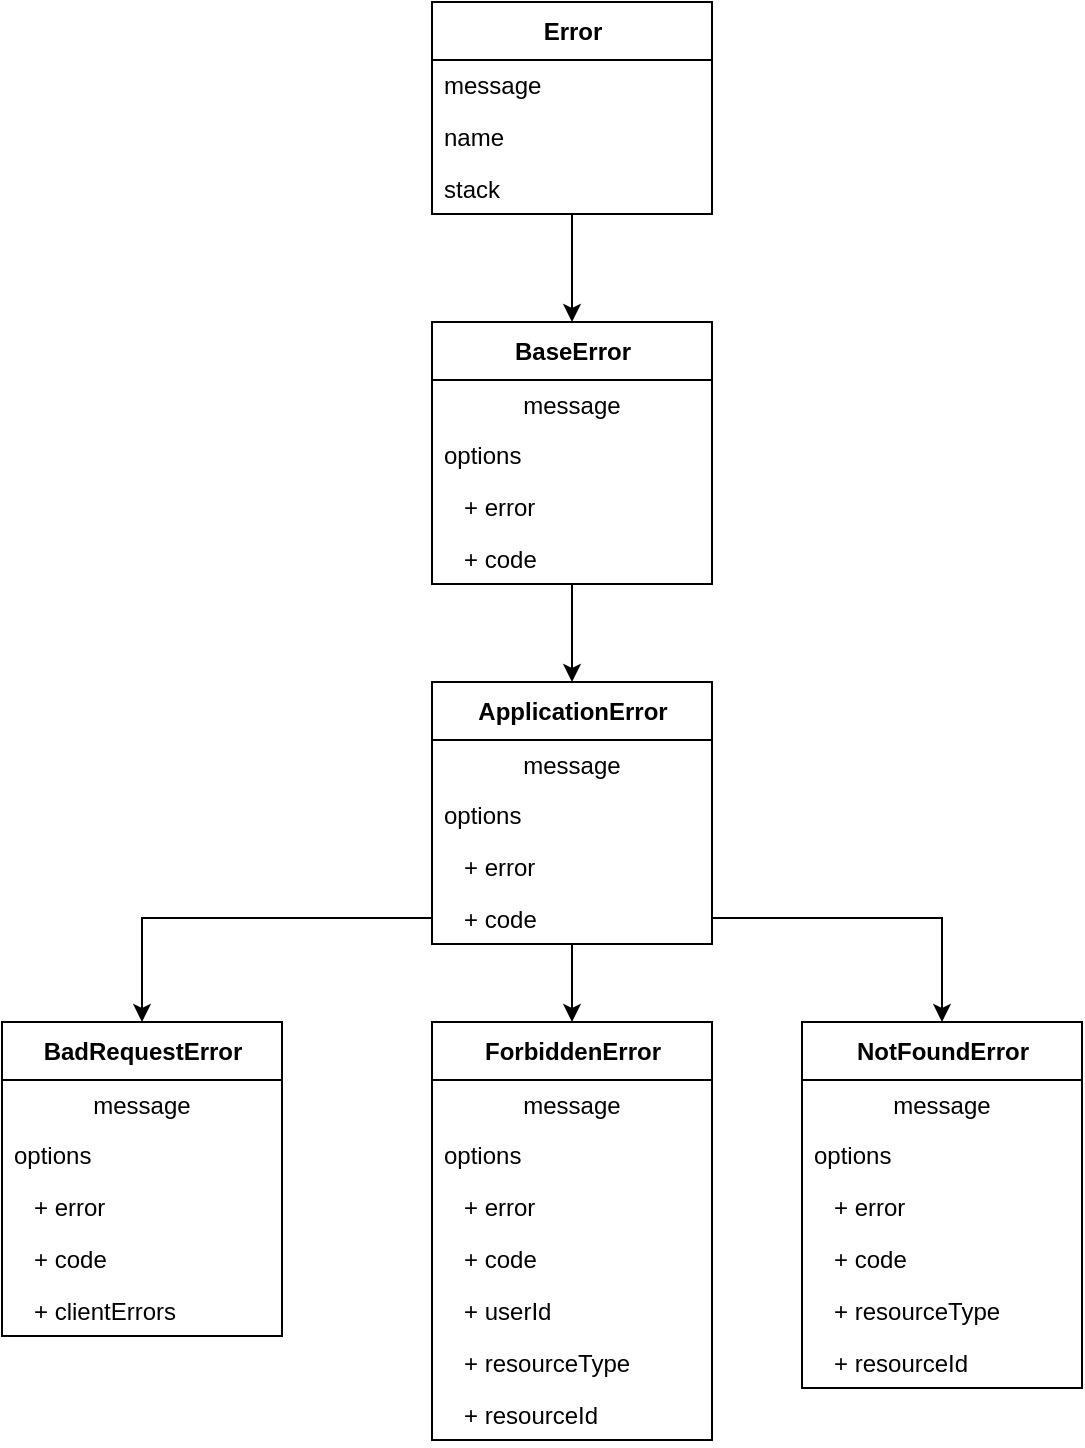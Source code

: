 <mxfile version="15.1.3" type="device"><diagram id="Ps0_6ylPHPUxJy3gyq8r" name="Page-1"><mxGraphModel dx="1106" dy="841" grid="1" gridSize="10" guides="1" tooltips="1" connect="1" arrows="1" fold="1" page="1" pageScale="1" pageWidth="850" pageHeight="1100" math="0" shadow="0"><root><mxCell id="0"/><mxCell id="1" parent="0"/><mxCell id="CUh8TYaTHbbMUkMpdDZa-21" style="edgeStyle=orthogonalEdgeStyle;rounded=0;orthogonalLoop=1;jettySize=auto;html=1;entryX=0.5;entryY=0;entryDx=0;entryDy=0;" edge="1" parent="1" source="CUh8TYaTHbbMUkMpdDZa-1" target="CUh8TYaTHbbMUkMpdDZa-16"><mxGeometry relative="1" as="geometry"/></mxCell><mxCell id="CUh8TYaTHbbMUkMpdDZa-1" value="BaseError" style="swimlane;fontStyle=1;align=center;verticalAlign=middle;childLayout=stackLayout;horizontal=1;startSize=29;horizontalStack=0;resizeParent=1;resizeParentMax=0;resizeLast=0;collapsible=0;marginBottom=0;html=1;" vertex="1" parent="1"><mxGeometry x="355" y="210" width="140" height="131" as="geometry"/></mxCell><mxCell id="CUh8TYaTHbbMUkMpdDZa-2" value="message" style="text;html=1;strokeColor=none;fillColor=none;align=center;verticalAlign=middle;spacingLeft=4;spacingRight=4;overflow=hidden;rotatable=0;points=[[0,0.5],[1,0.5]];portConstraint=eastwest;" vertex="1" parent="CUh8TYaTHbbMUkMpdDZa-1"><mxGeometry y="29" width="140" height="25" as="geometry"/></mxCell><mxCell id="CUh8TYaTHbbMUkMpdDZa-3" value="options" style="text;html=1;strokeColor=none;fillColor=none;align=left;verticalAlign=middle;spacingLeft=4;spacingRight=4;overflow=hidden;rotatable=0;points=[[0,0.5],[1,0.5]];portConstraint=eastwest;" vertex="1" parent="CUh8TYaTHbbMUkMpdDZa-1"><mxGeometry y="54" width="140" height="25" as="geometry"/></mxCell><mxCell id="CUh8TYaTHbbMUkMpdDZa-15" value="   + error" style="text;strokeColor=none;fillColor=none;align=left;verticalAlign=top;spacingLeft=4;spacingRight=4;overflow=hidden;rotatable=0;points=[[0,0.5],[1,0.5]];portConstraint=eastwest;" vertex="1" parent="CUh8TYaTHbbMUkMpdDZa-1"><mxGeometry y="79" width="140" height="26" as="geometry"/></mxCell><mxCell id="CUh8TYaTHbbMUkMpdDZa-14" value="   + code" style="text;strokeColor=none;fillColor=none;align=left;verticalAlign=top;spacingLeft=4;spacingRight=4;overflow=hidden;rotatable=0;points=[[0,0.5],[1,0.5]];portConstraint=eastwest;" vertex="1" parent="CUh8TYaTHbbMUkMpdDZa-1"><mxGeometry y="105" width="140" height="26" as="geometry"/></mxCell><mxCell id="CUh8TYaTHbbMUkMpdDZa-10" style="edgeStyle=orthogonalEdgeStyle;rounded=0;orthogonalLoop=1;jettySize=auto;html=1;entryX=0.5;entryY=0;entryDx=0;entryDy=0;" edge="1" parent="1" source="CUh8TYaTHbbMUkMpdDZa-4" target="CUh8TYaTHbbMUkMpdDZa-1"><mxGeometry relative="1" as="geometry"/></mxCell><mxCell id="CUh8TYaTHbbMUkMpdDZa-4" value="Error" style="swimlane;fontStyle=1;align=center;verticalAlign=middle;childLayout=stackLayout;horizontal=1;startSize=29;horizontalStack=0;resizeParent=1;resizeParentMax=0;resizeLast=0;collapsible=0;marginBottom=0;html=1;" vertex="1" parent="1"><mxGeometry x="355" y="50" width="140" height="106" as="geometry"/></mxCell><mxCell id="CUh8TYaTHbbMUkMpdDZa-6" value="message" style="text;html=1;strokeColor=none;fillColor=none;align=left;verticalAlign=middle;spacingLeft=4;spacingRight=4;overflow=hidden;rotatable=0;points=[[0,0.5],[1,0.5]];portConstraint=eastwest;" vertex="1" parent="CUh8TYaTHbbMUkMpdDZa-4"><mxGeometry y="29" width="140" height="25" as="geometry"/></mxCell><mxCell id="CUh8TYaTHbbMUkMpdDZa-8" value="name" style="text;strokeColor=none;fillColor=none;align=left;verticalAlign=top;spacingLeft=4;spacingRight=4;overflow=hidden;rotatable=0;points=[[0,0.5],[1,0.5]];portConstraint=eastwest;" vertex="1" parent="CUh8TYaTHbbMUkMpdDZa-4"><mxGeometry y="54" width="140" height="26" as="geometry"/></mxCell><mxCell id="CUh8TYaTHbbMUkMpdDZa-7" value="stack" style="text;strokeColor=none;fillColor=none;align=left;verticalAlign=top;spacingLeft=4;spacingRight=4;overflow=hidden;rotatable=0;points=[[0,0.5],[1,0.5]];portConstraint=eastwest;" vertex="1" parent="CUh8TYaTHbbMUkMpdDZa-4"><mxGeometry y="80" width="140" height="26" as="geometry"/></mxCell><mxCell id="CUh8TYaTHbbMUkMpdDZa-42" style="edgeStyle=orthogonalEdgeStyle;rounded=0;orthogonalLoop=1;jettySize=auto;html=1;entryX=0.5;entryY=0;entryDx=0;entryDy=0;" edge="1" parent="1" source="CUh8TYaTHbbMUkMpdDZa-16" target="CUh8TYaTHbbMUkMpdDZa-27"><mxGeometry relative="1" as="geometry"/></mxCell><mxCell id="CUh8TYaTHbbMUkMpdDZa-16" value="ApplicationError" style="swimlane;fontStyle=1;align=center;verticalAlign=middle;childLayout=stackLayout;horizontal=1;startSize=29;horizontalStack=0;resizeParent=1;resizeParentMax=0;resizeLast=0;collapsible=0;marginBottom=0;html=1;" vertex="1" parent="1"><mxGeometry x="355" y="390" width="140" height="131" as="geometry"/></mxCell><mxCell id="CUh8TYaTHbbMUkMpdDZa-17" value="message" style="text;html=1;strokeColor=none;fillColor=none;align=center;verticalAlign=middle;spacingLeft=4;spacingRight=4;overflow=hidden;rotatable=0;points=[[0,0.5],[1,0.5]];portConstraint=eastwest;" vertex="1" parent="CUh8TYaTHbbMUkMpdDZa-16"><mxGeometry y="29" width="140" height="25" as="geometry"/></mxCell><mxCell id="CUh8TYaTHbbMUkMpdDZa-18" value="options" style="text;html=1;strokeColor=none;fillColor=none;align=left;verticalAlign=middle;spacingLeft=4;spacingRight=4;overflow=hidden;rotatable=0;points=[[0,0.5],[1,0.5]];portConstraint=eastwest;" vertex="1" parent="CUh8TYaTHbbMUkMpdDZa-16"><mxGeometry y="54" width="140" height="25" as="geometry"/></mxCell><mxCell id="CUh8TYaTHbbMUkMpdDZa-19" value="   + error" style="text;strokeColor=none;fillColor=none;align=left;verticalAlign=top;spacingLeft=4;spacingRight=4;overflow=hidden;rotatable=0;points=[[0,0.5],[1,0.5]];portConstraint=eastwest;" vertex="1" parent="CUh8TYaTHbbMUkMpdDZa-16"><mxGeometry y="79" width="140" height="26" as="geometry"/></mxCell><mxCell id="CUh8TYaTHbbMUkMpdDZa-20" value="   + code" style="text;strokeColor=none;fillColor=none;align=left;verticalAlign=top;spacingLeft=4;spacingRight=4;overflow=hidden;rotatable=0;points=[[0,0.5],[1,0.5]];portConstraint=eastwest;" vertex="1" parent="CUh8TYaTHbbMUkMpdDZa-16"><mxGeometry y="105" width="140" height="26" as="geometry"/></mxCell><mxCell id="CUh8TYaTHbbMUkMpdDZa-22" value="BadRequestError" style="swimlane;fontStyle=1;align=center;verticalAlign=middle;childLayout=stackLayout;horizontal=1;startSize=29;horizontalStack=0;resizeParent=1;resizeParentMax=0;resizeLast=0;collapsible=0;marginBottom=0;html=1;" vertex="1" parent="1"><mxGeometry x="140" y="560" width="140" height="157" as="geometry"/></mxCell><mxCell id="CUh8TYaTHbbMUkMpdDZa-23" value="message" style="text;html=1;strokeColor=none;fillColor=none;align=center;verticalAlign=middle;spacingLeft=4;spacingRight=4;overflow=hidden;rotatable=0;points=[[0,0.5],[1,0.5]];portConstraint=eastwest;" vertex="1" parent="CUh8TYaTHbbMUkMpdDZa-22"><mxGeometry y="29" width="140" height="25" as="geometry"/></mxCell><mxCell id="CUh8TYaTHbbMUkMpdDZa-24" value="options" style="text;html=1;strokeColor=none;fillColor=none;align=left;verticalAlign=middle;spacingLeft=4;spacingRight=4;overflow=hidden;rotatable=0;points=[[0,0.5],[1,0.5]];portConstraint=eastwest;" vertex="1" parent="CUh8TYaTHbbMUkMpdDZa-22"><mxGeometry y="54" width="140" height="25" as="geometry"/></mxCell><mxCell id="CUh8TYaTHbbMUkMpdDZa-25" value="   + error" style="text;strokeColor=none;fillColor=none;align=left;verticalAlign=top;spacingLeft=4;spacingRight=4;overflow=hidden;rotatable=0;points=[[0,0.5],[1,0.5]];portConstraint=eastwest;" vertex="1" parent="CUh8TYaTHbbMUkMpdDZa-22"><mxGeometry y="79" width="140" height="26" as="geometry"/></mxCell><mxCell id="CUh8TYaTHbbMUkMpdDZa-26" value="   + code" style="text;strokeColor=none;fillColor=none;align=left;verticalAlign=top;spacingLeft=4;spacingRight=4;overflow=hidden;rotatable=0;points=[[0,0.5],[1,0.5]];portConstraint=eastwest;" vertex="1" parent="CUh8TYaTHbbMUkMpdDZa-22"><mxGeometry y="105" width="140" height="26" as="geometry"/></mxCell><mxCell id="CUh8TYaTHbbMUkMpdDZa-39" value="   + clientErrors" style="text;strokeColor=none;fillColor=none;align=left;verticalAlign=top;spacingLeft=4;spacingRight=4;overflow=hidden;rotatable=0;points=[[0,0.5],[1,0.5]];portConstraint=eastwest;" vertex="1" parent="CUh8TYaTHbbMUkMpdDZa-22"><mxGeometry y="131" width="140" height="26" as="geometry"/></mxCell><mxCell id="CUh8TYaTHbbMUkMpdDZa-27" value="ForbiddenError" style="swimlane;fontStyle=1;align=center;verticalAlign=middle;childLayout=stackLayout;horizontal=1;startSize=29;horizontalStack=0;resizeParent=1;resizeParentMax=0;resizeLast=0;collapsible=0;marginBottom=0;html=1;" vertex="1" parent="1"><mxGeometry x="355" y="560" width="140" height="209" as="geometry"/></mxCell><mxCell id="CUh8TYaTHbbMUkMpdDZa-28" value="message" style="text;html=1;strokeColor=none;fillColor=none;align=center;verticalAlign=middle;spacingLeft=4;spacingRight=4;overflow=hidden;rotatable=0;points=[[0,0.5],[1,0.5]];portConstraint=eastwest;" vertex="1" parent="CUh8TYaTHbbMUkMpdDZa-27"><mxGeometry y="29" width="140" height="25" as="geometry"/></mxCell><mxCell id="CUh8TYaTHbbMUkMpdDZa-29" value="options" style="text;html=1;strokeColor=none;fillColor=none;align=left;verticalAlign=middle;spacingLeft=4;spacingRight=4;overflow=hidden;rotatable=0;points=[[0,0.5],[1,0.5]];portConstraint=eastwest;" vertex="1" parent="CUh8TYaTHbbMUkMpdDZa-27"><mxGeometry y="54" width="140" height="25" as="geometry"/></mxCell><mxCell id="CUh8TYaTHbbMUkMpdDZa-30" value="   + error" style="text;strokeColor=none;fillColor=none;align=left;verticalAlign=top;spacingLeft=4;spacingRight=4;overflow=hidden;rotatable=0;points=[[0,0.5],[1,0.5]];portConstraint=eastwest;" vertex="1" parent="CUh8TYaTHbbMUkMpdDZa-27"><mxGeometry y="79" width="140" height="26" as="geometry"/></mxCell><mxCell id="CUh8TYaTHbbMUkMpdDZa-31" value="   + code" style="text;strokeColor=none;fillColor=none;align=left;verticalAlign=top;spacingLeft=4;spacingRight=4;overflow=hidden;rotatable=0;points=[[0,0.5],[1,0.5]];portConstraint=eastwest;" vertex="1" parent="CUh8TYaTHbbMUkMpdDZa-27"><mxGeometry y="105" width="140" height="26" as="geometry"/></mxCell><mxCell id="CUh8TYaTHbbMUkMpdDZa-43" value="   + userId" style="text;strokeColor=none;fillColor=none;align=left;verticalAlign=top;spacingLeft=4;spacingRight=4;overflow=hidden;rotatable=0;points=[[0,0.5],[1,0.5]];portConstraint=eastwest;" vertex="1" parent="CUh8TYaTHbbMUkMpdDZa-27"><mxGeometry y="131" width="140" height="26" as="geometry"/></mxCell><mxCell id="CUh8TYaTHbbMUkMpdDZa-44" value="   + resourceType" style="text;strokeColor=none;fillColor=none;align=left;verticalAlign=top;spacingLeft=4;spacingRight=4;overflow=hidden;rotatable=0;points=[[0,0.5],[1,0.5]];portConstraint=eastwest;" vertex="1" parent="CUh8TYaTHbbMUkMpdDZa-27"><mxGeometry y="157" width="140" height="26" as="geometry"/></mxCell><mxCell id="CUh8TYaTHbbMUkMpdDZa-45" value="   + resourceId" style="text;strokeColor=none;fillColor=none;align=left;verticalAlign=top;spacingLeft=4;spacingRight=4;overflow=hidden;rotatable=0;points=[[0,0.5],[1,0.5]];portConstraint=eastwest;" vertex="1" parent="CUh8TYaTHbbMUkMpdDZa-27"><mxGeometry y="183" width="140" height="26" as="geometry"/></mxCell><mxCell id="CUh8TYaTHbbMUkMpdDZa-32" value="NotFoundError" style="swimlane;fontStyle=1;align=center;verticalAlign=middle;childLayout=stackLayout;horizontal=1;startSize=29;horizontalStack=0;resizeParent=1;resizeParentMax=0;resizeLast=0;collapsible=0;marginBottom=0;html=1;" vertex="1" parent="1"><mxGeometry x="540" y="560" width="140" height="183" as="geometry"/></mxCell><mxCell id="CUh8TYaTHbbMUkMpdDZa-33" value="message" style="text;html=1;strokeColor=none;fillColor=none;align=center;verticalAlign=middle;spacingLeft=4;spacingRight=4;overflow=hidden;rotatable=0;points=[[0,0.5],[1,0.5]];portConstraint=eastwest;" vertex="1" parent="CUh8TYaTHbbMUkMpdDZa-32"><mxGeometry y="29" width="140" height="25" as="geometry"/></mxCell><mxCell id="CUh8TYaTHbbMUkMpdDZa-34" value="options" style="text;html=1;strokeColor=none;fillColor=none;align=left;verticalAlign=middle;spacingLeft=4;spacingRight=4;overflow=hidden;rotatable=0;points=[[0,0.5],[1,0.5]];portConstraint=eastwest;" vertex="1" parent="CUh8TYaTHbbMUkMpdDZa-32"><mxGeometry y="54" width="140" height="25" as="geometry"/></mxCell><mxCell id="CUh8TYaTHbbMUkMpdDZa-35" value="   + error" style="text;strokeColor=none;fillColor=none;align=left;verticalAlign=top;spacingLeft=4;spacingRight=4;overflow=hidden;rotatable=0;points=[[0,0.5],[1,0.5]];portConstraint=eastwest;" vertex="1" parent="CUh8TYaTHbbMUkMpdDZa-32"><mxGeometry y="79" width="140" height="26" as="geometry"/></mxCell><mxCell id="CUh8TYaTHbbMUkMpdDZa-36" value="   + code" style="text;strokeColor=none;fillColor=none;align=left;verticalAlign=top;spacingLeft=4;spacingRight=4;overflow=hidden;rotatable=0;points=[[0,0.5],[1,0.5]];portConstraint=eastwest;" vertex="1" parent="CUh8TYaTHbbMUkMpdDZa-32"><mxGeometry y="105" width="140" height="26" as="geometry"/></mxCell><mxCell id="CUh8TYaTHbbMUkMpdDZa-37" value="   + resourceType" style="text;strokeColor=none;fillColor=none;align=left;verticalAlign=top;spacingLeft=4;spacingRight=4;overflow=hidden;rotatable=0;points=[[0,0.5],[1,0.5]];portConstraint=eastwest;" vertex="1" parent="CUh8TYaTHbbMUkMpdDZa-32"><mxGeometry y="131" width="140" height="26" as="geometry"/></mxCell><mxCell id="CUh8TYaTHbbMUkMpdDZa-38" value="   + resourceId" style="text;strokeColor=none;fillColor=none;align=left;verticalAlign=top;spacingLeft=4;spacingRight=4;overflow=hidden;rotatable=0;points=[[0,0.5],[1,0.5]];portConstraint=eastwest;" vertex="1" parent="CUh8TYaTHbbMUkMpdDZa-32"><mxGeometry y="157" width="140" height="26" as="geometry"/></mxCell><mxCell id="CUh8TYaTHbbMUkMpdDZa-40" style="edgeStyle=orthogonalEdgeStyle;rounded=0;orthogonalLoop=1;jettySize=auto;html=1;entryX=0.5;entryY=0;entryDx=0;entryDy=0;" edge="1" parent="1" source="CUh8TYaTHbbMUkMpdDZa-20" target="CUh8TYaTHbbMUkMpdDZa-22"><mxGeometry relative="1" as="geometry"/></mxCell><mxCell id="CUh8TYaTHbbMUkMpdDZa-41" style="edgeStyle=orthogonalEdgeStyle;rounded=0;orthogonalLoop=1;jettySize=auto;html=1;entryX=0.5;entryY=0;entryDx=0;entryDy=0;" edge="1" parent="1" source="CUh8TYaTHbbMUkMpdDZa-20" target="CUh8TYaTHbbMUkMpdDZa-32"><mxGeometry relative="1" as="geometry"/></mxCell></root></mxGraphModel></diagram></mxfile>